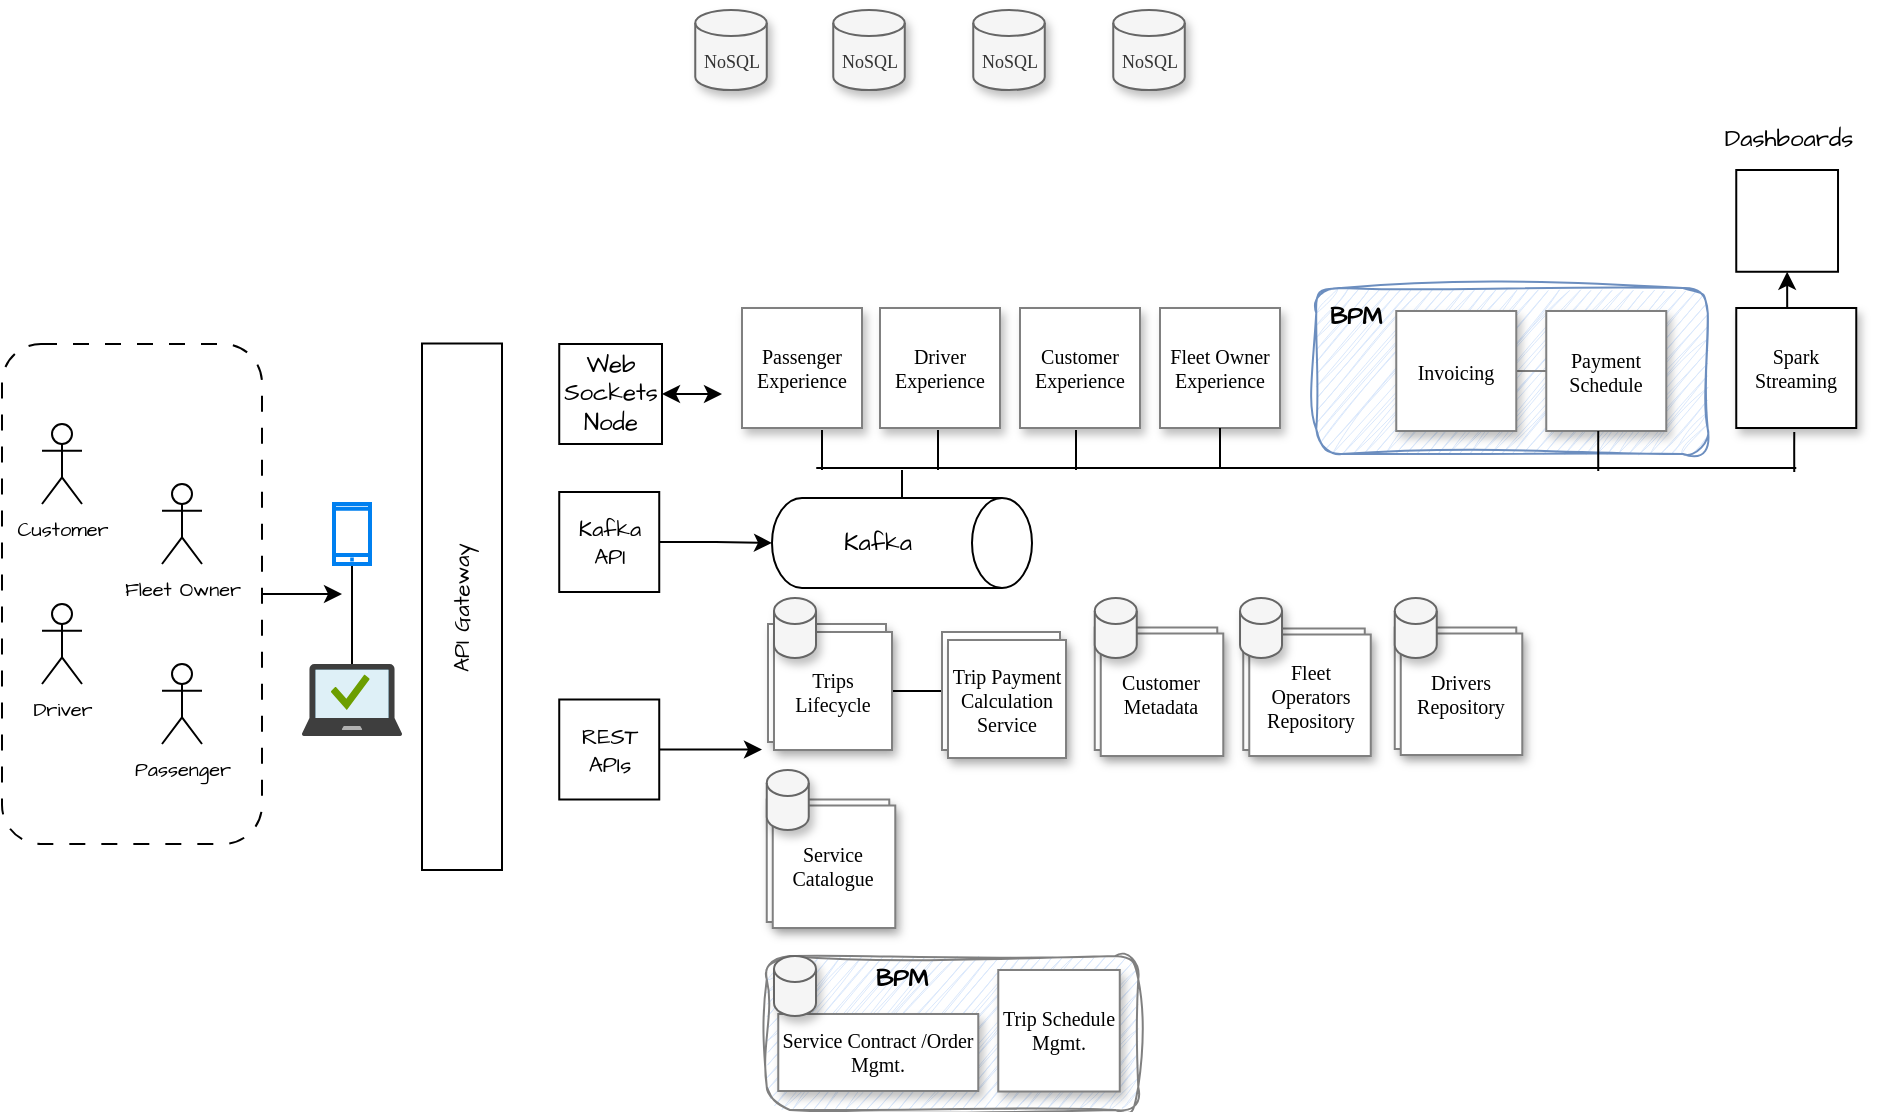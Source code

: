 <mxfile version="21.3.5" type="github">
  <diagram name="Page-1" id="V92ixg-0RAFTT22dOkgu">
    <mxGraphModel dx="1027" dy="570" grid="1" gridSize="10" guides="1" tooltips="1" connect="1" arrows="1" fold="1" page="1" pageScale="1" pageWidth="850" pageHeight="1100" math="0" shadow="0">
      <root>
        <mxCell id="0" />
        <mxCell id="1" parent="0" />
        <mxCell id="yO1S-MYi9vA0boYuNNXx-58" value="Trips Lifecycle" style="whiteSpace=wrap;html=1;aspect=fixed;fontFamily=Verdana;fontSize=10;shadow=1;strokeColor=#808080;" vertex="1" parent="1">
          <mxGeometry x="403" y="387" width="59" height="59" as="geometry" />
        </mxCell>
        <mxCell id="yO1S-MYi9vA0boYuNNXx-18" value="" style="rounded=1;whiteSpace=wrap;html=1;fontFamily=Architects Daughter;fontSource=https%3A%2F%2Ffonts.googleapis.com%2Fcss%3Ffamily%3DArchitects%2BDaughter;fillColor=#dae8fc;sketch=1;curveFitting=1;jiggle=2;strokeColor=#6c8ebf;" vertex="1" parent="1">
          <mxGeometry x="677.13" y="219" width="195.75" height="83" as="geometry" />
        </mxCell>
        <mxCell id="yO1S-MYi9vA0boYuNNXx-19" value="BPM" style="text;html=1;strokeColor=none;fillColor=none;align=center;verticalAlign=middle;whiteSpace=wrap;rounded=0;horizontal=1;fontStyle=1;fontFamily=Architects Daughter;fontSource=https%3A%2F%2Ffonts.googleapis.com%2Fcss%3Ffamily%3DArchitects%2BDaughter;" vertex="1" parent="1">
          <mxGeometry x="687.13" y="219" width="20" height="30" as="geometry" />
        </mxCell>
        <mxCell id="yO1S-MYi9vA0boYuNNXx-15" value="" style="rounded=1;whiteSpace=wrap;html=1;fontFamily=Verdana;fillColor=#dae8fc;strokeColor=#808080;glass=0;sketch=1;curveFitting=1;jiggle=2;" vertex="1" parent="1">
          <mxGeometry x="402.38" y="553" width="185.75" height="77" as="geometry" />
        </mxCell>
        <mxCell id="XAgePhCk2vM__aNo4kLR-15" style="edgeStyle=orthogonalEdgeStyle;rounded=0;orthogonalLoop=1;jettySize=auto;html=1;exitX=1;exitY=0.5;exitDx=0;exitDy=0;fontSize=10;fontFamily=Architects Daughter;fontSource=https%3A%2F%2Ffonts.googleapis.com%2Fcss%3Ffamily%3DArchitects%2BDaughter;" parent="1" source="XAgePhCk2vM__aNo4kLR-14" edge="1">
          <mxGeometry relative="1" as="geometry">
            <mxPoint x="190" y="372" as="targetPoint" />
          </mxGeometry>
        </mxCell>
        <mxCell id="XAgePhCk2vM__aNo4kLR-14" value="" style="rounded=1;whiteSpace=wrap;html=1;dashed=1;dashPattern=8 8;fontFamily=Architects Daughter;fontSource=https%3A%2F%2Ffonts.googleapis.com%2Fcss%3Ffamily%3DArchitects%2BDaughter;" parent="1" vertex="1">
          <mxGeometry x="20" y="247" width="130" height="250" as="geometry" />
        </mxCell>
        <mxCell id="XAgePhCk2vM__aNo4kLR-3" value="Customer" style="shape=umlActor;verticalLabelPosition=bottom;verticalAlign=top;html=1;outlineConnect=0;fontFamily=Architects Daughter;fontSource=https%3A%2F%2Ffonts.googleapis.com%2Fcss%3Ffamily%3DArchitects%2BDaughter;fontSize=10;" parent="1" vertex="1">
          <mxGeometry x="40" y="287" width="20" height="40" as="geometry" />
        </mxCell>
        <mxCell id="XAgePhCk2vM__aNo4kLR-16" value="" style="edgeStyle=orthogonalEdgeStyle;rounded=0;orthogonalLoop=1;jettySize=auto;html=1;strokeColor=default;endArrow=none;endFill=0;fontSize=10;fontFamily=Architects Daughter;fontSource=https%3A%2F%2Ffonts.googleapis.com%2Fcss%3Ffamily%3DArchitects%2BDaughter;" parent="1" source="XAgePhCk2vM__aNo4kLR-4" target="XAgePhCk2vM__aNo4kLR-5" edge="1">
          <mxGeometry relative="1" as="geometry" />
        </mxCell>
        <mxCell id="XAgePhCk2vM__aNo4kLR-4" value="" style="html=1;verticalLabelPosition=bottom;align=center;labelBackgroundColor=#ffffff;verticalAlign=top;strokeWidth=2;strokeColor=#0080F0;shadow=0;dashed=0;shape=mxgraph.ios7.icons.smartphone;fontSize=10;fontFamily=Architects Daughter;fontSource=https%3A%2F%2Ffonts.googleapis.com%2Fcss%3Ffamily%3DArchitects%2BDaughter;" parent="1" vertex="1">
          <mxGeometry x="186" y="327" width="18" height="30" as="geometry" />
        </mxCell>
        <mxCell id="XAgePhCk2vM__aNo4kLR-5" value="" style="image;sketch=0;aspect=fixed;html=1;points=[];align=center;fontSize=10;image=img/lib/mscae/Managed_Desktop.svg;fontFamily=Architects Daughter;fontSource=https%3A%2F%2Ffonts.googleapis.com%2Fcss%3Ffamily%3DArchitects%2BDaughter;" parent="1" vertex="1">
          <mxGeometry x="170" y="407" width="50" height="36" as="geometry" />
        </mxCell>
        <mxCell id="XAgePhCk2vM__aNo4kLR-9" value="Driver" style="shape=umlActor;verticalLabelPosition=bottom;verticalAlign=top;html=1;outlineConnect=0;fontFamily=Architects Daughter;fontSource=https%3A%2F%2Ffonts.googleapis.com%2Fcss%3Ffamily%3DArchitects%2BDaughter;fontSize=10;" parent="1" vertex="1">
          <mxGeometry x="40" y="377" width="20" height="40" as="geometry" />
        </mxCell>
        <mxCell id="XAgePhCk2vM__aNo4kLR-11" value="Fleet Owner" style="shape=umlActor;verticalLabelPosition=bottom;verticalAlign=top;html=1;outlineConnect=0;fontFamily=Architects Daughter;fontSource=https%3A%2F%2Ffonts.googleapis.com%2Fcss%3Ffamily%3DArchitects%2BDaughter;fontSize=10;" parent="1" vertex="1">
          <mxGeometry x="100" y="317" width="20" height="40" as="geometry" />
        </mxCell>
        <mxCell id="XAgePhCk2vM__aNo4kLR-12" value="Passenger" style="shape=umlActor;verticalLabelPosition=bottom;verticalAlign=top;html=1;outlineConnect=0;fontFamily=Architects Daughter;fontSource=https%3A%2F%2Ffonts.googleapis.com%2Fcss%3Ffamily%3DArchitects%2BDaughter;fontSize=10;" parent="1" vertex="1">
          <mxGeometry x="100" y="407" width="20" height="40" as="geometry" />
        </mxCell>
        <mxCell id="XAgePhCk2vM__aNo4kLR-17" value="API Gateway" style="rounded=0;whiteSpace=wrap;html=1;horizontal=0;verticalAlign=middle;fontFamily=Architects Daughter;fontSource=https%3A%2F%2Ffonts.googleapis.com%2Fcss%3Ffamily%3DArchitects%2BDaughter;fontStyle=0;fontSize=11;" parent="1" vertex="1">
          <mxGeometry x="230" y="246.75" width="40" height="263.25" as="geometry" />
        </mxCell>
        <mxCell id="yO1S-MYi9vA0boYuNNXx-43" value="" style="edgeStyle=orthogonalEdgeStyle;rounded=0;orthogonalLoop=1;jettySize=auto;html=1;" edge="1" parent="1" source="XAgePhCk2vM__aNo4kLR-18">
          <mxGeometry relative="1" as="geometry">
            <mxPoint x="400" y="449.75" as="targetPoint" />
          </mxGeometry>
        </mxCell>
        <mxCell id="XAgePhCk2vM__aNo4kLR-18" value="REST APIs" style="whiteSpace=wrap;html=1;aspect=fixed;fontFamily=Architects Daughter;fontSource=https%3A%2F%2Ffonts.googleapis.com%2Fcss%3Ffamily%3DArchitects%2BDaughter;fontSize=11;strokeColor=default;" parent="1" vertex="1">
          <mxGeometry x="298.62" y="424.75" width="50" height="50" as="geometry" />
        </mxCell>
        <mxCell id="yO1S-MYi9vA0boYuNNXx-27" style="edgeStyle=orthogonalEdgeStyle;rounded=0;orthogonalLoop=1;jettySize=auto;html=1;strokeColor=default;" edge="1" parent="1" source="XAgePhCk2vM__aNo4kLR-20" target="XAgePhCk2vM__aNo4kLR-21">
          <mxGeometry relative="1" as="geometry" />
        </mxCell>
        <mxCell id="XAgePhCk2vM__aNo4kLR-20" value="Kafka API" style="whiteSpace=wrap;html=1;aspect=fixed;fontFamily=Architects Daughter;fontSource=https%3A%2F%2Ffonts.googleapis.com%2Fcss%3Ffamily%3DArchitects%2BDaughter;fontSize=11;strokeColor=default;" parent="1" vertex="1">
          <mxGeometry x="298.62" y="321" width="50" height="50" as="geometry" />
        </mxCell>
        <mxCell id="yO1S-MYi9vA0boYuNNXx-8" style="edgeStyle=orthogonalEdgeStyle;rounded=0;orthogonalLoop=1;jettySize=auto;html=1;exitX=0;exitY=0.5;exitDx=0;exitDy=0;exitPerimeter=0;endArrow=none;endFill=0;fontFamily=Architects Daughter;fontSource=https%3A%2F%2Ffonts.googleapis.com%2Fcss%3Ffamily%3DArchitects%2BDaughter;strokeColor=default;" edge="1" parent="1" source="XAgePhCk2vM__aNo4kLR-21">
          <mxGeometry relative="1" as="geometry">
            <mxPoint x="470" y="310" as="targetPoint" />
          </mxGeometry>
        </mxCell>
        <mxCell id="XAgePhCk2vM__aNo4kLR-21" value="Kafka" style="shape=cylinder3;whiteSpace=wrap;html=1;boundedLbl=1;backgroundOutline=1;size=15;direction=south;fontFamily=Architects Daughter;fontSource=https%3A%2F%2Ffonts.googleapis.com%2Fcss%3Ffamily%3DArchitects%2BDaughter;strokeColor=default;" parent="1" vertex="1">
          <mxGeometry x="405" y="324" width="130" height="45" as="geometry" />
        </mxCell>
        <mxCell id="XAgePhCk2vM__aNo4kLR-27" value="Customer Metadata" style="whiteSpace=wrap;html=1;aspect=fixed;fontFamily=Verdana;fontSize=10;fontStyle=0;shadow=1;strokeColor=#808080;" parent="1" vertex="1">
          <mxGeometry x="566.38" y="388.75" width="61.25" height="61.25" as="geometry" />
        </mxCell>
        <mxCell id="XAgePhCk2vM__aNo4kLR-31" value="Fleet Operators Repository" style="whiteSpace=wrap;html=1;aspect=fixed;fontFamily=Verdana;fontSize=10;shadow=1;strokeColor=#808080;" parent="1" vertex="1">
          <mxGeometry x="640.63" y="389.25" width="60.75" height="60.75" as="geometry" />
        </mxCell>
        <mxCell id="XAgePhCk2vM__aNo4kLR-35" value="Drivers Repository" style="whiteSpace=wrap;html=1;aspect=fixed;fontFamily=Verdana;fontSize=10;shadow=1;strokeColor=#808080;" parent="1" vertex="1">
          <mxGeometry x="716.38" y="388.75" width="60.75" height="60.75" as="geometry" />
        </mxCell>
        <mxCell id="XAgePhCk2vM__aNo4kLR-42" value="Passenger Experience" style="whiteSpace=wrap;html=1;aspect=fixed;fontFamily=Verdana;fontSize=10;shadow=1;strokeColor=#808080;" parent="1" vertex="1">
          <mxGeometry x="390" y="229" width="60" height="60" as="geometry" />
        </mxCell>
        <mxCell id="XAgePhCk2vM__aNo4kLR-46" value="Driver Experience" style="whiteSpace=wrap;html=1;aspect=fixed;fontFamily=Verdana;fontSize=10;shadow=1;strokeColor=#808080;" parent="1" vertex="1">
          <mxGeometry x="459" y="229" width="60" height="60" as="geometry" />
        </mxCell>
        <mxCell id="XAgePhCk2vM__aNo4kLR-50" value="Customer Experience" style="whiteSpace=wrap;html=1;aspect=fixed;fontFamily=Verdana;fontSize=10;shadow=1;strokeColor=#808080;" parent="1" vertex="1">
          <mxGeometry x="529" y="229" width="60" height="60" as="geometry" />
        </mxCell>
        <mxCell id="yO1S-MYi9vA0boYuNNXx-57" style="edgeStyle=orthogonalEdgeStyle;rounded=0;orthogonalLoop=1;jettySize=auto;html=1;exitX=1;exitY=0.5;exitDx=0;exitDy=0;entryX=0;entryY=0.5;entryDx=0;entryDy=0;endArrow=none;endFill=0;" edge="1" parent="1" source="XAgePhCk2vM__aNo4kLR-54" target="yO1S-MYi9vA0boYuNNXx-56">
          <mxGeometry relative="1" as="geometry" />
        </mxCell>
        <mxCell id="XAgePhCk2vM__aNo4kLR-54" value="Trips Lifecycle" style="whiteSpace=wrap;html=1;aspect=fixed;fontFamily=Verdana;fontSize=10;shadow=1;strokeColor=#808080;" parent="1" vertex="1">
          <mxGeometry x="406" y="391" width="59" height="59" as="geometry" />
        </mxCell>
        <mxCell id="XAgePhCk2vM__aNo4kLR-55" value="Fleet Owner Experience" style="whiteSpace=wrap;html=1;aspect=fixed;fontFamily=Verdana;fontSize=10;shadow=1;strokeColor=#808080;" parent="1" vertex="1">
          <mxGeometry x="599" y="229" width="60" height="60" as="geometry" />
        </mxCell>
        <mxCell id="yO1S-MYi9vA0boYuNNXx-32" style="edgeStyle=orthogonalEdgeStyle;rounded=0;orthogonalLoop=1;jettySize=auto;html=1;exitX=0;exitY=0.5;exitDx=0;exitDy=0;entryX=1;entryY=0.5;entryDx=0;entryDy=0;endArrow=none;endFill=0;strokeColor=#808080;fontFamily=Verdana;fontSize=10;" edge="1" parent="1" source="XAgePhCk2vM__aNo4kLR-57" target="yO1S-MYi9vA0boYuNNXx-31">
          <mxGeometry relative="1" as="geometry" />
        </mxCell>
        <mxCell id="XAgePhCk2vM__aNo4kLR-57" value="Payment Schedule" style="whiteSpace=wrap;html=1;aspect=fixed;fontFamily=Verdana;fontSize=10;shadow=1;strokeColor=#808080;" parent="1" vertex="1">
          <mxGeometry x="792.13" y="230.5" width="60" height="60" as="geometry" />
        </mxCell>
        <mxCell id="XAgePhCk2vM__aNo4kLR-58" value="Trip Schedule Mgmt." style="whiteSpace=wrap;html=1;aspect=fixed;fontFamily=Verdana;fontSize=10;shadow=1;strokeColor=#808080;" parent="1" vertex="1">
          <mxGeometry x="518.13" y="560" width="60.75" height="60.75" as="geometry" />
        </mxCell>
        <mxCell id="yO1S-MYi9vA0boYuNNXx-6" value="" style="endArrow=none;html=1;rounded=0;fontFamily=Architects Daughter;fontSource=https%3A%2F%2Ffonts.googleapis.com%2Fcss%3Ffamily%3DArchitects%2BDaughter;strokeColor=default;" edge="1" parent="1">
          <mxGeometry width="50" height="50" relative="1" as="geometry">
            <mxPoint x="427.13" y="309" as="sourcePoint" />
            <mxPoint x="917.13" y="309" as="targetPoint" />
          </mxGeometry>
        </mxCell>
        <mxCell id="yO1S-MYi9vA0boYuNNXx-9" style="edgeStyle=orthogonalEdgeStyle;rounded=0;orthogonalLoop=1;jettySize=auto;html=1;exitX=0;exitY=0.5;exitDx=0;exitDy=0;exitPerimeter=0;endArrow=none;endFill=0;fontFamily=Architects Daughter;fontSource=https%3A%2F%2Ffonts.googleapis.com%2Fcss%3Ffamily%3DArchitects%2BDaughter;strokeColor=default;" edge="1" parent="1">
          <mxGeometry relative="1" as="geometry">
            <mxPoint x="430" y="290" as="targetPoint" />
            <mxPoint x="430" y="310" as="sourcePoint" />
            <Array as="points">
              <mxPoint x="430" y="298" />
              <mxPoint x="430" y="298" />
            </Array>
          </mxGeometry>
        </mxCell>
        <mxCell id="yO1S-MYi9vA0boYuNNXx-10" style="edgeStyle=orthogonalEdgeStyle;rounded=0;orthogonalLoop=1;jettySize=auto;html=1;exitX=0;exitY=0.5;exitDx=0;exitDy=0;exitPerimeter=0;endArrow=none;endFill=0;fontFamily=Architects Daughter;fontSource=https%3A%2F%2Ffonts.googleapis.com%2Fcss%3Ffamily%3DArchitects%2BDaughter;strokeColor=default;" edge="1" parent="1">
          <mxGeometry relative="1" as="geometry">
            <mxPoint x="488" y="290" as="targetPoint" />
            <mxPoint x="488" y="310" as="sourcePoint" />
            <Array as="points">
              <mxPoint x="488" y="298" />
              <mxPoint x="488" y="298" />
            </Array>
          </mxGeometry>
        </mxCell>
        <mxCell id="yO1S-MYi9vA0boYuNNXx-11" style="edgeStyle=orthogonalEdgeStyle;rounded=0;orthogonalLoop=1;jettySize=auto;html=1;exitX=0;exitY=0.5;exitDx=0;exitDy=0;exitPerimeter=0;endArrow=none;endFill=0;fontFamily=Architects Daughter;fontSource=https%3A%2F%2Ffonts.googleapis.com%2Fcss%3Ffamily%3DArchitects%2BDaughter;strokeColor=default;" edge="1" parent="1">
          <mxGeometry relative="1" as="geometry">
            <mxPoint x="557" y="290" as="targetPoint" />
            <mxPoint x="557" y="310" as="sourcePoint" />
            <Array as="points">
              <mxPoint x="557" y="298" />
              <mxPoint x="557" y="298" />
            </Array>
          </mxGeometry>
        </mxCell>
        <mxCell id="yO1S-MYi9vA0boYuNNXx-12" style="edgeStyle=orthogonalEdgeStyle;rounded=0;orthogonalLoop=1;jettySize=auto;html=1;exitX=0;exitY=0.5;exitDx=0;exitDy=0;exitPerimeter=0;endArrow=none;endFill=0;fontFamily=Architects Daughter;fontSource=https%3A%2F%2Ffonts.googleapis.com%2Fcss%3Ffamily%3DArchitects%2BDaughter;strokeColor=default;" edge="1" parent="1">
          <mxGeometry relative="1" as="geometry">
            <mxPoint x="629" y="289" as="targetPoint" />
            <mxPoint x="629" y="309" as="sourcePoint" />
            <Array as="points">
              <mxPoint x="629" y="297" />
              <mxPoint x="629" y="297" />
            </Array>
          </mxGeometry>
        </mxCell>
        <mxCell id="yO1S-MYi9vA0boYuNNXx-13" style="edgeStyle=orthogonalEdgeStyle;rounded=0;orthogonalLoop=1;jettySize=auto;html=1;exitX=0;exitY=0.5;exitDx=0;exitDy=0;exitPerimeter=0;endArrow=none;endFill=0;fontFamily=Architects Daughter;fontSource=https%3A%2F%2Ffonts.googleapis.com%2Fcss%3Ffamily%3DArchitects%2BDaughter;strokeColor=default;" edge="1" parent="1">
          <mxGeometry relative="1" as="geometry">
            <mxPoint x="818.13" y="290.5" as="targetPoint" />
            <mxPoint x="818.13" y="310.5" as="sourcePoint" />
            <Array as="points">
              <mxPoint x="818.13" y="298.5" />
              <mxPoint x="818.13" y="298.5" />
            </Array>
          </mxGeometry>
        </mxCell>
        <mxCell id="yO1S-MYi9vA0boYuNNXx-16" value="BPM" style="text;html=1;strokeColor=none;fillColor=none;align=center;verticalAlign=middle;whiteSpace=wrap;rounded=0;horizontal=1;fontStyle=1;fontFamily=Architects Daughter;fontSource=https%3A%2F%2Ffonts.googleapis.com%2Fcss%3Ffamily%3DArchitects%2BDaughter;" vertex="1" parent="1">
          <mxGeometry x="460" y="550" width="20" height="30" as="geometry" />
        </mxCell>
        <mxCell id="yO1S-MYi9vA0boYuNNXx-17" value="Service Contract /Order Mgmt." style="rounded=0;whiteSpace=wrap;html=1;fontFamily=Verdana;shadow=1;strokeColor=#808080;fontSize=10;" vertex="1" parent="1">
          <mxGeometry x="408.13" y="582" width="100" height="38.5" as="geometry" />
        </mxCell>
        <mxCell id="yO1S-MYi9vA0boYuNNXx-46" style="edgeStyle=orthogonalEdgeStyle;rounded=0;orthogonalLoop=1;jettySize=auto;html=1;exitX=0.5;exitY=0;exitDx=0;exitDy=0;entryX=0.5;entryY=1;entryDx=0;entryDy=0;" edge="1" parent="1" source="yO1S-MYi9vA0boYuNNXx-29" target="yO1S-MYi9vA0boYuNNXx-45">
          <mxGeometry relative="1" as="geometry" />
        </mxCell>
        <mxCell id="yO1S-MYi9vA0boYuNNXx-29" value="Spark Streaming" style="whiteSpace=wrap;html=1;aspect=fixed;fontFamily=Verdana;fontSize=10;fontStyle=0;shadow=1;" vertex="1" parent="1">
          <mxGeometry x="887.13" y="229" width="60" height="60" as="geometry" />
        </mxCell>
        <mxCell id="yO1S-MYi9vA0boYuNNXx-31" value="Invoicing" style="whiteSpace=wrap;html=1;aspect=fixed;fontFamily=Verdana;fontSize=10;shadow=1;strokeColor=#808080;" vertex="1" parent="1">
          <mxGeometry x="717.13" y="230.5" width="60" height="60" as="geometry" />
        </mxCell>
        <mxCell id="yO1S-MYi9vA0boYuNNXx-37" value="NoSQL" style="shape=cylinder3;whiteSpace=wrap;html=1;boundedLbl=1;backgroundOutline=1;size=6.498;fontFamily=Verdana;fontSize=9;shadow=1;strokeColor=#666666;fillColor=#f5f5f5;fontColor=#333333;" vertex="1" parent="1">
          <mxGeometry x="366.63" y="80" width="35.75" height="40" as="geometry" />
        </mxCell>
        <mxCell id="yO1S-MYi9vA0boYuNNXx-38" value="NoSQL" style="shape=cylinder3;whiteSpace=wrap;html=1;boundedLbl=1;backgroundOutline=1;size=6.498;fontFamily=Verdana;fontSize=9;shadow=1;strokeColor=#666666;fillColor=#f5f5f5;fontColor=#333333;" vertex="1" parent="1">
          <mxGeometry x="435.63" y="80" width="35.75" height="40" as="geometry" />
        </mxCell>
        <mxCell id="yO1S-MYi9vA0boYuNNXx-39" value="NoSQL" style="shape=cylinder3;whiteSpace=wrap;html=1;boundedLbl=1;backgroundOutline=1;size=6.498;fontFamily=Verdana;fontSize=9;shadow=1;strokeColor=#666666;fillColor=#f5f5f5;fontColor=#333333;" vertex="1" parent="1">
          <mxGeometry x="505.63" y="80" width="35.75" height="40" as="geometry" />
        </mxCell>
        <mxCell id="yO1S-MYi9vA0boYuNNXx-40" value="NoSQL" style="shape=cylinder3;whiteSpace=wrap;html=1;boundedLbl=1;backgroundOutline=1;size=6.498;fontFamily=Verdana;fontSize=9;shadow=1;strokeColor=#666666;fillColor=#f5f5f5;fontColor=#333333;" vertex="1" parent="1">
          <mxGeometry x="575.63" y="80" width="35.75" height="40" as="geometry" />
        </mxCell>
        <mxCell id="yO1S-MYi9vA0boYuNNXx-41" style="edgeStyle=orthogonalEdgeStyle;rounded=0;orthogonalLoop=1;jettySize=auto;html=1;exitX=0;exitY=0.5;exitDx=0;exitDy=0;exitPerimeter=0;endArrow=none;endFill=0;fontFamily=Architects Daughter;fontSource=https%3A%2F%2Ffonts.googleapis.com%2Fcss%3Ffamily%3DArchitects%2BDaughter;strokeColor=default;" edge="1" parent="1">
          <mxGeometry relative="1" as="geometry">
            <mxPoint x="916.13" y="291" as="targetPoint" />
            <mxPoint x="916.13" y="311" as="sourcePoint" />
            <Array as="points">
              <mxPoint x="916.13" y="299" />
              <mxPoint x="916.13" y="299" />
            </Array>
          </mxGeometry>
        </mxCell>
        <mxCell id="yO1S-MYi9vA0boYuNNXx-48" style="edgeStyle=orthogonalEdgeStyle;rounded=0;orthogonalLoop=1;jettySize=auto;html=1;exitX=1;exitY=0.5;exitDx=0;exitDy=0;startArrow=classic;startFill=1;" edge="1" parent="1" source="yO1S-MYi9vA0boYuNNXx-42">
          <mxGeometry relative="1" as="geometry">
            <mxPoint x="380" y="272" as="targetPoint" />
          </mxGeometry>
        </mxCell>
        <mxCell id="yO1S-MYi9vA0boYuNNXx-42" value="Web Sockets Node" style="rounded=0;whiteSpace=wrap;html=1;fontFamily=Architects Daughter;fontSource=https%3A%2F%2Ffonts.googleapis.com%2Fcss%3Ffamily%3DArchitects%2BDaughter;" vertex="1" parent="1">
          <mxGeometry x="298.62" y="247" width="51.38" height="50" as="geometry" />
        </mxCell>
        <mxCell id="yO1S-MYi9vA0boYuNNXx-45" value="" style="shape=image;html=1;verticalAlign=top;verticalLabelPosition=bottom;labelBackgroundColor=#ffffff;imageAspect=0;aspect=fixed;image=https://cdn3.iconfinder.com/data/icons/user-interface-169/32/dashboard-128.png;imageBorder=default;" vertex="1" parent="1">
          <mxGeometry x="887.13" y="160" width="50.88" height="50.88" as="geometry" />
        </mxCell>
        <mxCell id="yO1S-MYi9vA0boYuNNXx-47" value="Dashboards" style="text;html=1;align=center;verticalAlign=middle;resizable=0;points=[];autosize=1;strokeColor=none;fillColor=none;fontFamily=Architects Daughter;fontSource=https%3A%2F%2Ffonts.googleapis.com%2Fcss%3Ffamily%3DArchitects%2BDaughter;" vertex="1" parent="1">
          <mxGeometry x="867.57" y="130" width="90" height="30" as="geometry" />
        </mxCell>
        <mxCell id="yO1S-MYi9vA0boYuNNXx-49" value="Service Catalogue" style="whiteSpace=wrap;html=1;aspect=fixed;fontFamily=Verdana;fontSize=10;fontStyle=0;shadow=1;strokeColor=#808080;" vertex="1" parent="1">
          <mxGeometry x="402.38" y="474.75" width="61.25" height="61.25" as="geometry" />
        </mxCell>
        <mxCell id="yO1S-MYi9vA0boYuNNXx-54" value="" style="shape=cylinder3;whiteSpace=wrap;html=1;boundedLbl=1;backgroundOutline=1;size=6.498;fontFamily=Verdana;fontSize=9;shadow=1;strokeColor=#666666;fillColor=#f5f5f5;fontColor=#333333;" vertex="1" parent="1">
          <mxGeometry x="406" y="374" width="21" height="30" as="geometry" />
        </mxCell>
        <mxCell id="yO1S-MYi9vA0boYuNNXx-55" value="" style="shape=cylinder3;whiteSpace=wrap;html=1;boundedLbl=1;backgroundOutline=1;size=6.498;fontFamily=Verdana;fontSize=9;shadow=1;strokeColor=#666666;fillColor=#f5f5f5;fontColor=#333333;" vertex="1" parent="1">
          <mxGeometry x="406" y="553" width="21" height="30" as="geometry" />
        </mxCell>
        <mxCell id="yO1S-MYi9vA0boYuNNXx-56" value="Trip Payment Calculation Service" style="whiteSpace=wrap;html=1;aspect=fixed;fontFamily=Verdana;fontSize=10;shadow=1;strokeColor=#808080;" vertex="1" parent="1">
          <mxGeometry x="490" y="391" width="59" height="59" as="geometry" />
        </mxCell>
        <mxCell id="yO1S-MYi9vA0boYuNNXx-59" value="Trip Payment Calculation Service" style="whiteSpace=wrap;html=1;aspect=fixed;fontFamily=Verdana;fontSize=10;shadow=1;strokeColor=#808080;" vertex="1" parent="1">
          <mxGeometry x="493" y="395" width="59" height="59" as="geometry" />
        </mxCell>
        <mxCell id="yO1S-MYi9vA0boYuNNXx-60" value="Customer Metadata" style="whiteSpace=wrap;html=1;aspect=fixed;fontFamily=Verdana;fontSize=10;fontStyle=0;shadow=1;strokeColor=#808080;" vertex="1" parent="1">
          <mxGeometry x="569.38" y="391.75" width="61.25" height="61.25" as="geometry" />
        </mxCell>
        <mxCell id="yO1S-MYi9vA0boYuNNXx-53" value="" style="shape=cylinder3;whiteSpace=wrap;html=1;boundedLbl=1;backgroundOutline=1;size=6.498;fontFamily=Verdana;fontSize=9;shadow=1;strokeColor=#666666;fillColor=#f5f5f5;fontColor=#333333;" vertex="1" parent="1">
          <mxGeometry x="566.38" y="374" width="21" height="30" as="geometry" />
        </mxCell>
        <mxCell id="yO1S-MYi9vA0boYuNNXx-61" value="Fleet Operators Repository" style="whiteSpace=wrap;html=1;aspect=fixed;fontFamily=Verdana;fontSize=10;shadow=1;strokeColor=#808080;" vertex="1" parent="1">
          <mxGeometry x="643.63" y="392.25" width="60.75" height="60.75" as="geometry" />
        </mxCell>
        <mxCell id="yO1S-MYi9vA0boYuNNXx-51" value="" style="shape=cylinder3;whiteSpace=wrap;html=1;boundedLbl=1;backgroundOutline=1;size=6.498;fontFamily=Verdana;fontSize=9;shadow=1;strokeColor=#666666;fillColor=#f5f5f5;fontColor=#333333;" vertex="1" parent="1">
          <mxGeometry x="639.01" y="374" width="21" height="30" as="geometry" />
        </mxCell>
        <mxCell id="yO1S-MYi9vA0boYuNNXx-62" value="Drivers Repository" style="whiteSpace=wrap;html=1;aspect=fixed;fontFamily=Verdana;fontSize=10;shadow=1;strokeColor=#808080;" vertex="1" parent="1">
          <mxGeometry x="719.38" y="391.75" width="60.75" height="60.75" as="geometry" />
        </mxCell>
        <mxCell id="yO1S-MYi9vA0boYuNNXx-52" value="" style="shape=cylinder3;whiteSpace=wrap;html=1;boundedLbl=1;backgroundOutline=1;size=6.498;fontFamily=Verdana;fontSize=9;shadow=1;strokeColor=#666666;fillColor=#f5f5f5;fontColor=#333333;" vertex="1" parent="1">
          <mxGeometry x="716.38" y="374" width="21" height="30" as="geometry" />
        </mxCell>
        <mxCell id="yO1S-MYi9vA0boYuNNXx-63" value="Service Catalogue" style="whiteSpace=wrap;html=1;aspect=fixed;fontFamily=Verdana;fontSize=10;fontStyle=0;shadow=1;strokeColor=#808080;" vertex="1" parent="1">
          <mxGeometry x="405.38" y="477.75" width="61.25" height="61.25" as="geometry" />
        </mxCell>
        <mxCell id="yO1S-MYi9vA0boYuNNXx-50" value="" style="shape=cylinder3;whiteSpace=wrap;html=1;boundedLbl=1;backgroundOutline=1;size=6.498;fontFamily=Verdana;fontSize=9;shadow=1;strokeColor=#666666;fillColor=#f5f5f5;fontColor=#333333;" vertex="1" parent="1">
          <mxGeometry x="402.38" y="460" width="21" height="30" as="geometry" />
        </mxCell>
      </root>
    </mxGraphModel>
  </diagram>
</mxfile>
